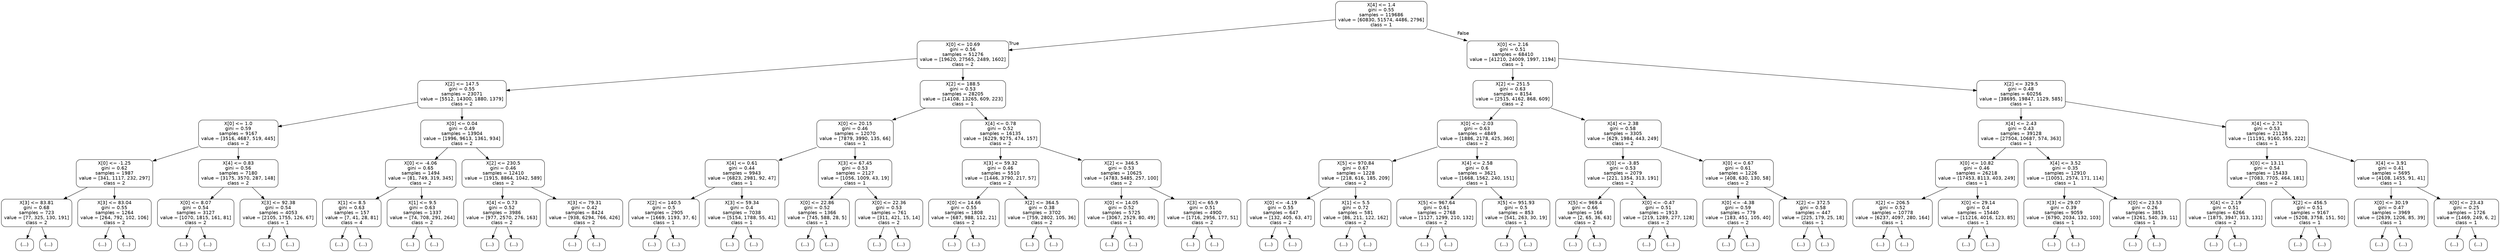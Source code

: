 digraph Tree {
node [shape=box, style="rounded", color="black", fontname="helvetica"] ;
edge [fontname="helvetica"] ;
0 [label="X[4] <= 1.4\ngini = 0.55\nsamples = 119686\nvalue = [60830, 51574, 4486, 2796]\nclass = 1"] ;
1 [label="X[0] <= 10.69\ngini = 0.56\nsamples = 51276\nvalue = [19620, 27565, 2489, 1602]\nclass = 2"] ;
0 -> 1 [labeldistance=2.5, labelangle=45, headlabel="True"] ;
2 [label="X[2] <= 147.5\ngini = 0.55\nsamples = 23071\nvalue = [5512, 14300, 1880, 1379]\nclass = 2"] ;
1 -> 2 ;
3 [label="X[0] <= 1.0\ngini = 0.59\nsamples = 9167\nvalue = [3516, 4687, 519, 445]\nclass = 2"] ;
2 -> 3 ;
4 [label="X[0] <= -1.25\ngini = 0.62\nsamples = 1987\nvalue = [341, 1117, 232, 297]\nclass = 2"] ;
3 -> 4 ;
5 [label="X[3] <= 83.81\ngini = 0.68\nsamples = 723\nvalue = [77, 325, 130, 191]\nclass = 2"] ;
4 -> 5 ;
6 [label="(...)"] ;
5 -> 6 ;
167 [label="(...)"] ;
5 -> 167 ;
318 [label="X[3] <= 83.04\ngini = 0.55\nsamples = 1264\nvalue = [264, 792, 102, 106]\nclass = 2"] ;
4 -> 318 ;
319 [label="(...)"] ;
318 -> 319 ;
496 [label="(...)"] ;
318 -> 496 ;
869 [label="X[4] <= 0.83\ngini = 0.56\nsamples = 7180\nvalue = [3175, 3570, 287, 148]\nclass = 2"] ;
3 -> 869 ;
870 [label="X[0] <= 8.07\ngini = 0.54\nsamples = 3127\nvalue = [1070, 1815, 161, 81]\nclass = 2"] ;
869 -> 870 ;
871 [label="(...)"] ;
870 -> 871 ;
2092 [label="(...)"] ;
870 -> 2092 ;
2513 [label="X[3] <= 92.38\ngini = 0.54\nsamples = 4053\nvalue = [2105, 1755, 126, 67]\nclass = 1"] ;
869 -> 2513 ;
2514 [label="(...)"] ;
2513 -> 2514 ;
4499 [label="(...)"] ;
2513 -> 4499 ;
4656 [label="X[0] <= 0.04\ngini = 0.49\nsamples = 13904\nvalue = [1996, 9613, 1361, 934]\nclass = 2"] ;
2 -> 4656 ;
4657 [label="X[0] <= -4.06\ngini = 0.65\nsamples = 1494\nvalue = [81, 749, 319, 345]\nclass = 2"] ;
4656 -> 4657 ;
4658 [label="X[1] <= 8.5\ngini = 0.63\nsamples = 157\nvalue = [7, 41, 28, 81]\nclass = 4"] ;
4657 -> 4658 ;
4659 [label="(...)"] ;
4658 -> 4659 ;
4670 [label="(...)"] ;
4658 -> 4670 ;
4721 [label="X[1] <= 9.5\ngini = 0.63\nsamples = 1337\nvalue = [74, 708, 291, 264]\nclass = 2"] ;
4657 -> 4721 ;
4722 [label="(...)"] ;
4721 -> 4722 ;
4859 [label="(...)"] ;
4721 -> 4859 ;
5290 [label="X[2] <= 230.5\ngini = 0.46\nsamples = 12410\nvalue = [1915, 8864, 1042, 589]\nclass = 2"] ;
4656 -> 5290 ;
5291 [label="X[4] <= 0.73\ngini = 0.52\nsamples = 3986\nvalue = [977, 2570, 276, 163]\nclass = 2"] ;
5290 -> 5291 ;
5292 [label="(...)"] ;
5291 -> 5292 ;
5977 [label="(...)"] ;
5291 -> 5977 ;
7444 [label="X[3] <= 79.31\ngini = 0.42\nsamples = 8424\nvalue = [938, 6294, 766, 426]\nclass = 2"] ;
5290 -> 7444 ;
7445 [label="(...)"] ;
7444 -> 7445 ;
9750 [label="(...)"] ;
7444 -> 9750 ;
11315 [label="X[2] <= 188.5\ngini = 0.53\nsamples = 28205\nvalue = [14108, 13265, 609, 223]\nclass = 1"] ;
1 -> 11315 ;
11316 [label="X[0] <= 20.15\ngini = 0.46\nsamples = 12070\nvalue = [7879, 3990, 135, 66]\nclass = 1"] ;
11315 -> 11316 ;
11317 [label="X[4] <= 0.61\ngini = 0.44\nsamples = 9943\nvalue = [6823, 2981, 92, 47]\nclass = 1"] ;
11316 -> 11317 ;
11318 [label="X[2] <= 140.5\ngini = 0.5\nsamples = 2905\nvalue = [1669, 1193, 37, 6]\nclass = 1"] ;
11317 -> 11318 ;
11319 [label="(...)"] ;
11318 -> 11319 ;
12366 [label="(...)"] ;
11318 -> 12366 ;
12659 [label="X[3] <= 59.34\ngini = 0.4\nsamples = 7038\nvalue = [5154, 1788, 55, 41]\nclass = 1"] ;
11317 -> 12659 ;
12660 [label="(...)"] ;
12659 -> 12660 ;
13031 [label="(...)"] ;
12659 -> 13031 ;
15464 [label="X[3] <= 67.45\ngini = 0.53\nsamples = 2127\nvalue = [1056, 1009, 43, 19]\nclass = 1"] ;
11316 -> 15464 ;
15465 [label="X[0] <= 22.86\ngini = 0.52\nsamples = 1366\nvalue = [745, 588, 28, 5]\nclass = 1"] ;
15464 -> 15465 ;
15466 [label="(...)"] ;
15465 -> 15466 ;
15819 [label="(...)"] ;
15465 -> 15819 ;
16166 [label="X[0] <= 22.36\ngini = 0.53\nsamples = 761\nvalue = [311, 421, 15, 14]\nclass = 2"] ;
15464 -> 16166 ;
16167 [label="(...)"] ;
16166 -> 16167 ;
16446 [label="(...)"] ;
16166 -> 16446 ;
16507 [label="X[4] <= 0.78\ngini = 0.52\nsamples = 16135\nvalue = [6229, 9275, 474, 157]\nclass = 2"] ;
11315 -> 16507 ;
16508 [label="X[3] <= 59.32\ngini = 0.46\nsamples = 5510\nvalue = [1446, 3790, 217, 57]\nclass = 2"] ;
16507 -> 16508 ;
16509 [label="X[0] <= 14.66\ngini = 0.55\nsamples = 1808\nvalue = [687, 988, 112, 21]\nclass = 2"] ;
16508 -> 16509 ;
16510 [label="(...)"] ;
16509 -> 16510 ;
16641 [label="(...)"] ;
16509 -> 16641 ;
17514 [label="X[2] <= 364.5\ngini = 0.38\nsamples = 3702\nvalue = [759, 2802, 105, 36]\nclass = 2"] ;
16508 -> 17514 ;
17515 [label="(...)"] ;
17514 -> 17515 ;
18626 [label="(...)"] ;
17514 -> 18626 ;
19107 [label="X[2] <= 346.5\ngini = 0.53\nsamples = 10625\nvalue = [4783, 5485, 257, 100]\nclass = 2"] ;
16507 -> 19107 ;
19108 [label="X[0] <= 14.05\ngini = 0.52\nsamples = 5725\nvalue = [3067, 2529, 80, 49]\nclass = 1"] ;
19107 -> 19108 ;
19109 [label="(...)"] ;
19108 -> 19109 ;
19770 [label="(...)"] ;
19108 -> 19770 ;
22107 [label="X[3] <= 65.9\ngini = 0.51\nsamples = 4900\nvalue = [1716, 2956, 177, 51]\nclass = 2"] ;
19107 -> 22107 ;
22108 [label="(...)"] ;
22107 -> 22108 ;
23881 [label="(...)"] ;
22107 -> 23881 ;
24666 [label="X[0] <= 2.16\ngini = 0.51\nsamples = 68410\nvalue = [41210, 24009, 1997, 1194]\nclass = 1"] ;
0 -> 24666 [labeldistance=2.5, labelangle=-45, headlabel="False"] ;
24667 [label="X[2] <= 251.5\ngini = 0.63\nsamples = 8154\nvalue = [2515, 4162, 868, 609]\nclass = 2"] ;
24666 -> 24667 ;
24668 [label="X[0] <= -2.03\ngini = 0.63\nsamples = 4849\nvalue = [1886, 2178, 425, 360]\nclass = 2"] ;
24667 -> 24668 ;
24669 [label="X[5] <= 970.84\ngini = 0.67\nsamples = 1228\nvalue = [218, 616, 185, 209]\nclass = 2"] ;
24668 -> 24669 ;
24670 [label="X[0] <= -4.19\ngini = 0.55\nsamples = 647\nvalue = [132, 405, 63, 47]\nclass = 2"] ;
24669 -> 24670 ;
24671 [label="(...)"] ;
24670 -> 24671 ;
24724 [label="(...)"] ;
24670 -> 24724 ;
24899 [label="X[1] <= 5.5\ngini = 0.72\nsamples = 581\nvalue = [86, 211, 122, 162]\nclass = 2"] ;
24669 -> 24899 ;
24900 [label="(...)"] ;
24899 -> 24900 ;
24915 [label="(...)"] ;
24899 -> 24915 ;
25068 [label="X[4] <= 2.58\ngini = 0.6\nsamples = 3621\nvalue = [1668, 1562, 240, 151]\nclass = 1"] ;
24668 -> 25068 ;
25069 [label="X[5] <= 967.64\ngini = 0.61\nsamples = 2768\nvalue = [1127, 1299, 210, 132]\nclass = 2"] ;
25068 -> 25069 ;
25070 [label="(...)"] ;
25069 -> 25070 ;
25737 [label="(...)"] ;
25069 -> 25737 ;
26448 [label="X[5] <= 951.93\ngini = 0.5\nsamples = 853\nvalue = [541, 263, 30, 19]\nclass = 1"] ;
25068 -> 26448 ;
26449 [label="(...)"] ;
26448 -> 26449 ;
26468 [label="(...)"] ;
26448 -> 26468 ;
26733 [label="X[4] <= 2.38\ngini = 0.58\nsamples = 3305\nvalue = [629, 1984, 443, 249]\nclass = 2"] ;
24667 -> 26733 ;
26734 [label="X[0] <= -3.85\ngini = 0.53\nsamples = 2079\nvalue = [221, 1354, 313, 191]\nclass = 2"] ;
26733 -> 26734 ;
26735 [label="X[5] <= 969.4\ngini = 0.66\nsamples = 166\nvalue = [2, 65, 36, 63]\nclass = 2"] ;
26734 -> 26735 ;
26736 [label="(...)"] ;
26735 -> 26736 ;
26757 [label="(...)"] ;
26735 -> 26757 ;
26792 [label="X[0] <= -0.47\ngini = 0.51\nsamples = 1913\nvalue = [219, 1289, 277, 128]\nclass = 2"] ;
26734 -> 26792 ;
26793 [label="(...)"] ;
26792 -> 26793 ;
27040 [label="(...)"] ;
26792 -> 27040 ;
27645 [label="X[0] <= 0.67\ngini = 0.61\nsamples = 1226\nvalue = [408, 630, 130, 58]\nclass = 2"] ;
26733 -> 27645 ;
27646 [label="X[0] <= -4.38\ngini = 0.59\nsamples = 779\nvalue = [183, 451, 105, 40]\nclass = 2"] ;
27645 -> 27646 ;
27647 [label="(...)"] ;
27646 -> 27647 ;
27678 [label="(...)"] ;
27646 -> 27678 ;
28005 [label="X[2] <= 372.5\ngini = 0.58\nsamples = 447\nvalue = [225, 179, 25, 18]\nclass = 1"] ;
27645 -> 28005 ;
28006 [label="(...)"] ;
28005 -> 28006 ;
28133 [label="(...)"] ;
28005 -> 28133 ;
28230 [label="X[2] <= 329.5\ngini = 0.48\nsamples = 60256\nvalue = [38695, 19847, 1129, 585]\nclass = 1"] ;
24666 -> 28230 ;
28231 [label="X[4] <= 2.43\ngini = 0.43\nsamples = 39128\nvalue = [27504, 10687, 574, 363]\nclass = 1"] ;
28230 -> 28231 ;
28232 [label="X[0] <= 10.82\ngini = 0.46\nsamples = 26218\nvalue = [17453, 8113, 403, 249]\nclass = 1"] ;
28231 -> 28232 ;
28233 [label="X[2] <= 206.5\ngini = 0.52\nsamples = 10778\nvalue = [6237, 4097, 280, 164]\nclass = 1"] ;
28232 -> 28233 ;
28234 [label="(...)"] ;
28233 -> 28234 ;
31383 [label="(...)"] ;
28233 -> 31383 ;
33614 [label="X[0] <= 29.14\ngini = 0.4\nsamples = 15440\nvalue = [11216, 4016, 123, 85]\nclass = 1"] ;
28232 -> 33614 ;
33615 [label="(...)"] ;
33614 -> 33615 ;
39778 [label="(...)"] ;
33614 -> 39778 ;
39871 [label="X[4] <= 3.52\ngini = 0.35\nsamples = 12910\nvalue = [10051, 2574, 171, 114]\nclass = 1"] ;
28231 -> 39871 ;
39872 [label="X[3] <= 29.07\ngini = 0.39\nsamples = 9059\nvalue = [6790, 2034, 132, 103]\nclass = 1"] ;
39871 -> 39872 ;
39873 [label="(...)"] ;
39872 -> 39873 ;
39924 [label="(...)"] ;
39872 -> 39924 ;
43175 [label="X[0] <= 23.53\ngini = 0.26\nsamples = 3851\nvalue = [3261, 540, 39, 11]\nclass = 1"] ;
39871 -> 43175 ;
43176 [label="(...)"] ;
43175 -> 43176 ;
43997 [label="(...)"] ;
43175 -> 43997 ;
44050 [label="X[4] <= 2.71\ngini = 0.53\nsamples = 21128\nvalue = [11191, 9160, 555, 222]\nclass = 1"] ;
28230 -> 44050 ;
44051 [label="X[0] <= 13.11\ngini = 0.54\nsamples = 15433\nvalue = [7083, 7705, 464, 181]\nclass = 2"] ;
44050 -> 44051 ;
44052 [label="X[4] <= 2.19\ngini = 0.51\nsamples = 6266\nvalue = [1875, 3947, 313, 131]\nclass = 2"] ;
44051 -> 44052 ;
44053 [label="(...)"] ;
44052 -> 44053 ;
46256 [label="(...)"] ;
44052 -> 46256 ;
47339 [label="X[2] <= 456.5\ngini = 0.51\nsamples = 9167\nvalue = [5208, 3758, 151, 50]\nclass = 1"] ;
44051 -> 47339 ;
47340 [label="(...)"] ;
47339 -> 47340 ;
50335 [label="(...)"] ;
47339 -> 50335 ;
51920 [label="X[4] <= 3.91\ngini = 0.41\nsamples = 5695\nvalue = [4108, 1455, 91, 41]\nclass = 1"] ;
44050 -> 51920 ;
51921 [label="X[0] <= 30.19\ngini = 0.47\nsamples = 3969\nvalue = [2639, 1206, 85, 39]\nclass = 1"] ;
51920 -> 51921 ;
51922 [label="(...)"] ;
51921 -> 51922 ;
53643 [label="(...)"] ;
51921 -> 53643 ;
53670 [label="X[0] <= 23.43\ngini = 0.25\nsamples = 1726\nvalue = [1469, 249, 6, 2]\nclass = 1"] ;
51920 -> 53670 ;
53671 [label="(...)"] ;
53670 -> 53671 ;
54012 [label="(...)"] ;
53670 -> 54012 ;
}